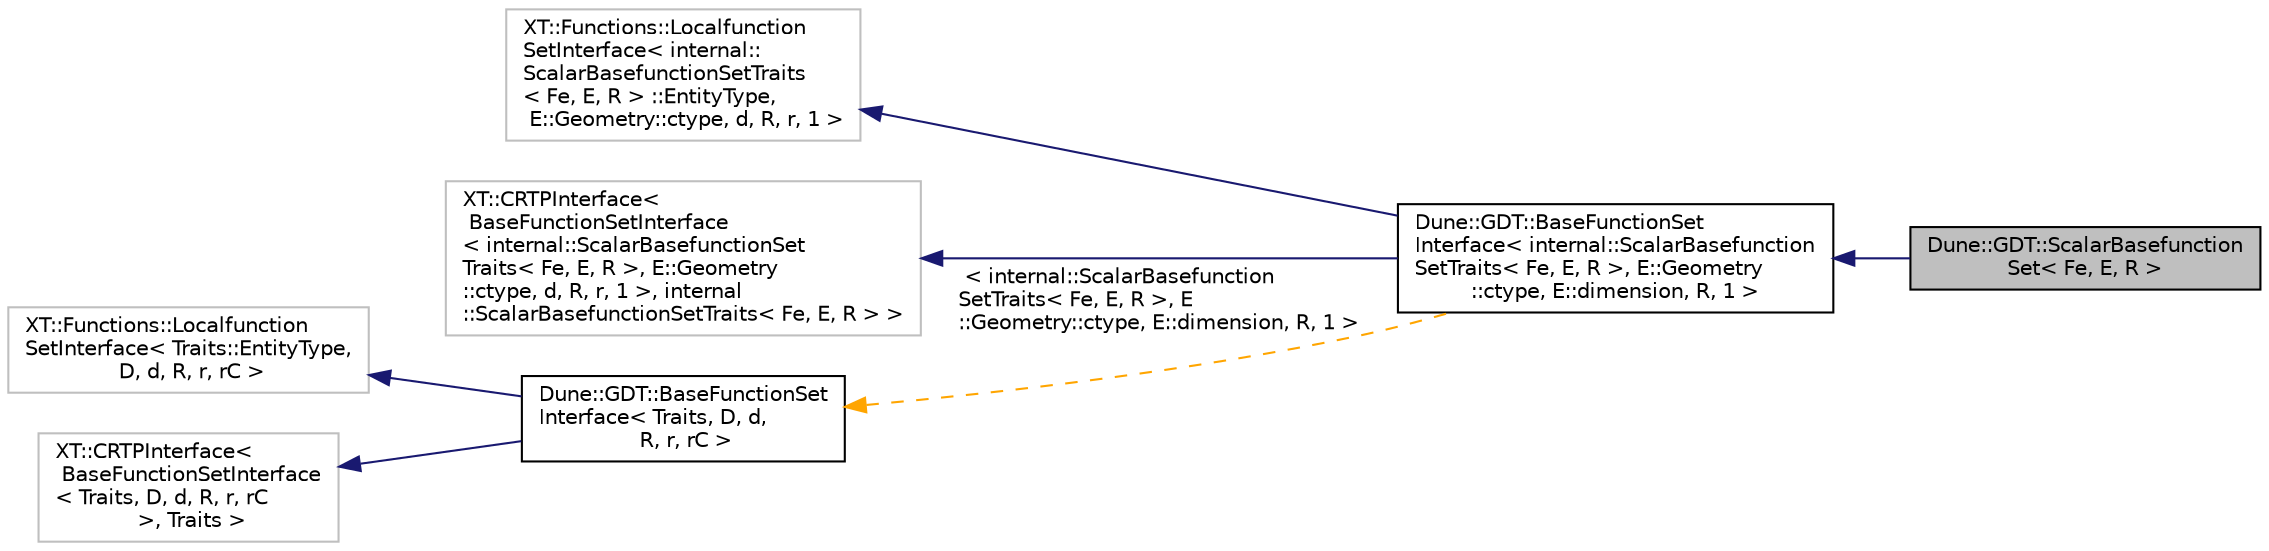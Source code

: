digraph "Dune::GDT::ScalarBasefunctionSet&lt; Fe, E, R &gt;"
{
  edge [fontname="Helvetica",fontsize="10",labelfontname="Helvetica",labelfontsize="10"];
  node [fontname="Helvetica",fontsize="10",shape=record];
  rankdir="LR";
  Node0 [label="Dune::GDT::ScalarBasefunction\lSet\< Fe, E, R \>",height=0.2,width=0.4,color="black", fillcolor="grey75", style="filled", fontcolor="black"];
  Node1 -> Node0 [dir="back",color="midnightblue",fontsize="10",style="solid",fontname="Helvetica"];
  Node1 [label="Dune::GDT::BaseFunctionSet\lInterface\< internal::ScalarBasefunction\lSetTraits\< Fe, E, R \>, E::Geometry\l::ctype, E::dimension, R, 1 \>",height=0.2,width=0.4,color="black", fillcolor="white", style="filled",URL="$a02437.html"];
  Node2 -> Node1 [dir="back",color="midnightblue",fontsize="10",style="solid",fontname="Helvetica"];
  Node2 [label="XT::Functions::Localfunction\lSetInterface\< internal::\lScalarBasefunctionSetTraits\l\< Fe, E, R \> ::EntityType,\l E::Geometry::ctype, d, R, r, 1 \>",height=0.2,width=0.4,color="grey75", fillcolor="white", style="filled"];
  Node3 -> Node1 [dir="back",color="midnightblue",fontsize="10",style="solid",fontname="Helvetica"];
  Node3 [label="XT::CRTPInterface\<\l BaseFunctionSetInterface\l\< internal::ScalarBasefunctionSet\lTraits\< Fe, E, R \>, E::Geometry\l::ctype, d, R, r, 1 \>, internal\l::ScalarBasefunctionSetTraits\< Fe, E, R \> \>",height=0.2,width=0.4,color="grey75", fillcolor="white", style="filled"];
  Node4 -> Node1 [dir="back",color="orange",fontsize="10",style="dashed",label=" \< internal::ScalarBasefunction\lSetTraits\< Fe, E, R \>, E\l::Geometry::ctype, E::dimension, R, 1 \>" ,fontname="Helvetica"];
  Node4 [label="Dune::GDT::BaseFunctionSet\lInterface\< Traits, D, d,\l R, r, rC \>",height=0.2,width=0.4,color="black", fillcolor="white", style="filled",URL="$a02437.html",tooltip="The purpose of this interface is just to be used for template matching and to allow for access to the..."];
  Node5 -> Node4 [dir="back",color="midnightblue",fontsize="10",style="solid",fontname="Helvetica"];
  Node5 [label="XT::Functions::Localfunction\lSetInterface\< Traits::EntityType,\l D, d, R, r, rC \>",height=0.2,width=0.4,color="grey75", fillcolor="white", style="filled"];
  Node6 -> Node4 [dir="back",color="midnightblue",fontsize="10",style="solid",fontname="Helvetica"];
  Node6 [label="XT::CRTPInterface\<\l BaseFunctionSetInterface\l\< Traits, D, d, R, r, rC\l \>, Traits \>",height=0.2,width=0.4,color="grey75", fillcolor="white", style="filled"];
}
